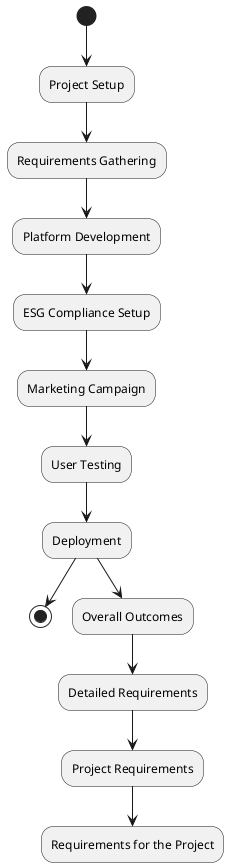 @startuml
(*) --> "Project Setup"
"Project Setup" --> "Requirements Gathering"
"Requirements Gathering" --> "Platform Development"
"Platform Development" --> "ESG Compliance Setup"
"ESG Compliance Setup" --> "Marketing Campaign"
"Marketing Campaign" --> "User Testing"
"User Testing" --> "Deployment"
"Deployment" --> (*)

"Deployment" --> "Overall Outcomes"
"Overall Outcomes" --> "Detailed Requirements"
"Detailed Requirements" --> "Project Requirements"
"Project Requirements" --> "Requirements for the Project"
@enduml
